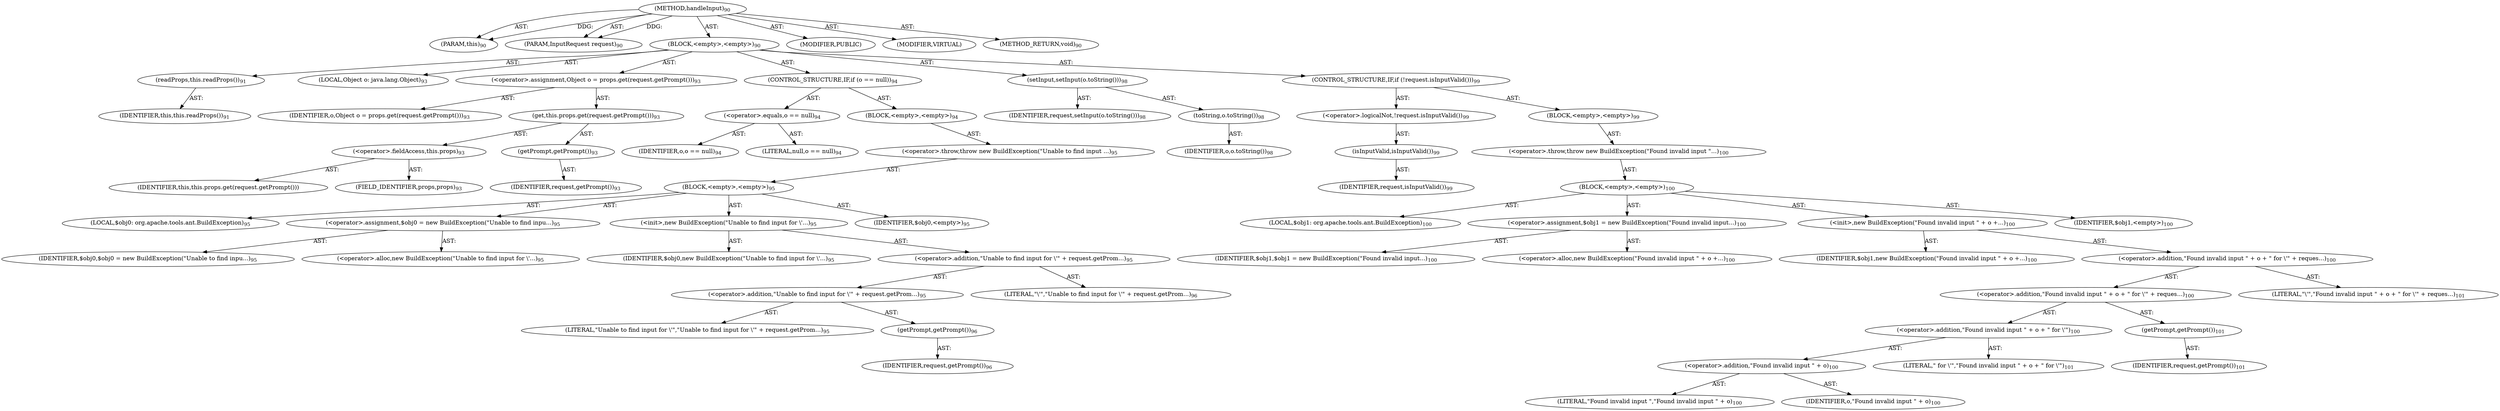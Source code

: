 digraph "handleInput" {  
"111669149697" [label = <(METHOD,handleInput)<SUB>90</SUB>> ]
"115964116992" [label = <(PARAM,this)<SUB>90</SUB>> ]
"115964116994" [label = <(PARAM,InputRequest request)<SUB>90</SUB>> ]
"25769803777" [label = <(BLOCK,&lt;empty&gt;,&lt;empty&gt;)<SUB>90</SUB>> ]
"30064771074" [label = <(readProps,this.readProps())<SUB>91</SUB>> ]
"68719476736" [label = <(IDENTIFIER,this,this.readProps())<SUB>91</SUB>> ]
"94489280512" [label = <(LOCAL,Object o: java.lang.Object)<SUB>93</SUB>> ]
"30064771075" [label = <(&lt;operator&gt;.assignment,Object o = props.get(request.getPrompt()))<SUB>93</SUB>> ]
"68719476738" [label = <(IDENTIFIER,o,Object o = props.get(request.getPrompt()))<SUB>93</SUB>> ]
"30064771076" [label = <(get,this.props.get(request.getPrompt()))<SUB>93</SUB>> ]
"30064771077" [label = <(&lt;operator&gt;.fieldAccess,this.props)<SUB>93</SUB>> ]
"68719476739" [label = <(IDENTIFIER,this,this.props.get(request.getPrompt()))> ]
"55834574849" [label = <(FIELD_IDENTIFIER,props,props)<SUB>93</SUB>> ]
"30064771078" [label = <(getPrompt,getPrompt())<SUB>93</SUB>> ]
"68719476740" [label = <(IDENTIFIER,request,getPrompt())<SUB>93</SUB>> ]
"47244640256" [label = <(CONTROL_STRUCTURE,IF,if (o == null))<SUB>94</SUB>> ]
"30064771079" [label = <(&lt;operator&gt;.equals,o == null)<SUB>94</SUB>> ]
"68719476741" [label = <(IDENTIFIER,o,o == null)<SUB>94</SUB>> ]
"90194313217" [label = <(LITERAL,null,o == null)<SUB>94</SUB>> ]
"25769803778" [label = <(BLOCK,&lt;empty&gt;,&lt;empty&gt;)<SUB>94</SUB>> ]
"30064771080" [label = <(&lt;operator&gt;.throw,throw new BuildException(&quot;Unable to find input ...)<SUB>95</SUB>> ]
"25769803779" [label = <(BLOCK,&lt;empty&gt;,&lt;empty&gt;)<SUB>95</SUB>> ]
"94489280513" [label = <(LOCAL,$obj0: org.apache.tools.ant.BuildException)<SUB>95</SUB>> ]
"30064771081" [label = <(&lt;operator&gt;.assignment,$obj0 = new BuildException(&quot;Unable to find inpu...)<SUB>95</SUB>> ]
"68719476742" [label = <(IDENTIFIER,$obj0,$obj0 = new BuildException(&quot;Unable to find inpu...)<SUB>95</SUB>> ]
"30064771082" [label = <(&lt;operator&gt;.alloc,new BuildException(&quot;Unable to find input for \'...)<SUB>95</SUB>> ]
"30064771083" [label = <(&lt;init&gt;,new BuildException(&quot;Unable to find input for \'...)<SUB>95</SUB>> ]
"68719476743" [label = <(IDENTIFIER,$obj0,new BuildException(&quot;Unable to find input for \'...)<SUB>95</SUB>> ]
"30064771084" [label = <(&lt;operator&gt;.addition,&quot;Unable to find input for \'&quot; + request.getProm...)<SUB>95</SUB>> ]
"30064771085" [label = <(&lt;operator&gt;.addition,&quot;Unable to find input for \'&quot; + request.getProm...)<SUB>95</SUB>> ]
"90194313218" [label = <(LITERAL,&quot;Unable to find input for \'&quot;,&quot;Unable to find input for \'&quot; + request.getProm...)<SUB>95</SUB>> ]
"30064771086" [label = <(getPrompt,getPrompt())<SUB>96</SUB>> ]
"68719476744" [label = <(IDENTIFIER,request,getPrompt())<SUB>96</SUB>> ]
"90194313219" [label = <(LITERAL,&quot;\'&quot;,&quot;Unable to find input for \'&quot; + request.getProm...)<SUB>96</SUB>> ]
"68719476745" [label = <(IDENTIFIER,$obj0,&lt;empty&gt;)<SUB>95</SUB>> ]
"30064771087" [label = <(setInput,setInput(o.toString()))<SUB>98</SUB>> ]
"68719476746" [label = <(IDENTIFIER,request,setInput(o.toString()))<SUB>98</SUB>> ]
"30064771088" [label = <(toString,o.toString())<SUB>98</SUB>> ]
"68719476747" [label = <(IDENTIFIER,o,o.toString())<SUB>98</SUB>> ]
"47244640257" [label = <(CONTROL_STRUCTURE,IF,if (!request.isInputValid()))<SUB>99</SUB>> ]
"30064771089" [label = <(&lt;operator&gt;.logicalNot,!request.isInputValid())<SUB>99</SUB>> ]
"30064771090" [label = <(isInputValid,isInputValid())<SUB>99</SUB>> ]
"68719476748" [label = <(IDENTIFIER,request,isInputValid())<SUB>99</SUB>> ]
"25769803780" [label = <(BLOCK,&lt;empty&gt;,&lt;empty&gt;)<SUB>99</SUB>> ]
"30064771091" [label = <(&lt;operator&gt;.throw,throw new BuildException(&quot;Found invalid input &quot;...)<SUB>100</SUB>> ]
"25769803781" [label = <(BLOCK,&lt;empty&gt;,&lt;empty&gt;)<SUB>100</SUB>> ]
"94489280514" [label = <(LOCAL,$obj1: org.apache.tools.ant.BuildException)<SUB>100</SUB>> ]
"30064771092" [label = <(&lt;operator&gt;.assignment,$obj1 = new BuildException(&quot;Found invalid input...)<SUB>100</SUB>> ]
"68719476749" [label = <(IDENTIFIER,$obj1,$obj1 = new BuildException(&quot;Found invalid input...)<SUB>100</SUB>> ]
"30064771093" [label = <(&lt;operator&gt;.alloc,new BuildException(&quot;Found invalid input &quot; + o +...)<SUB>100</SUB>> ]
"30064771094" [label = <(&lt;init&gt;,new BuildException(&quot;Found invalid input &quot; + o +...)<SUB>100</SUB>> ]
"68719476750" [label = <(IDENTIFIER,$obj1,new BuildException(&quot;Found invalid input &quot; + o +...)<SUB>100</SUB>> ]
"30064771095" [label = <(&lt;operator&gt;.addition,&quot;Found invalid input &quot; + o + &quot; for \'&quot; + reques...)<SUB>100</SUB>> ]
"30064771096" [label = <(&lt;operator&gt;.addition,&quot;Found invalid input &quot; + o + &quot; for \'&quot; + reques...)<SUB>100</SUB>> ]
"30064771097" [label = <(&lt;operator&gt;.addition,&quot;Found invalid input &quot; + o + &quot; for \'&quot;)<SUB>100</SUB>> ]
"30064771098" [label = <(&lt;operator&gt;.addition,&quot;Found invalid input &quot; + o)<SUB>100</SUB>> ]
"90194313220" [label = <(LITERAL,&quot;Found invalid input &quot;,&quot;Found invalid input &quot; + o)<SUB>100</SUB>> ]
"68719476751" [label = <(IDENTIFIER,o,&quot;Found invalid input &quot; + o)<SUB>100</SUB>> ]
"90194313221" [label = <(LITERAL,&quot; for \'&quot;,&quot;Found invalid input &quot; + o + &quot; for \'&quot;)<SUB>101</SUB>> ]
"30064771099" [label = <(getPrompt,getPrompt())<SUB>101</SUB>> ]
"68719476752" [label = <(IDENTIFIER,request,getPrompt())<SUB>101</SUB>> ]
"90194313222" [label = <(LITERAL,&quot;\'&quot;,&quot;Found invalid input &quot; + o + &quot; for \'&quot; + reques...)<SUB>101</SUB>> ]
"68719476753" [label = <(IDENTIFIER,$obj1,&lt;empty&gt;)<SUB>100</SUB>> ]
"133143986181" [label = <(MODIFIER,PUBLIC)> ]
"133143986182" [label = <(MODIFIER,VIRTUAL)> ]
"128849018881" [label = <(METHOD_RETURN,void)<SUB>90</SUB>> ]
  "111669149697" -> "115964116992"  [ label = "AST: "] 
  "111669149697" -> "115964116994"  [ label = "AST: "] 
  "111669149697" -> "25769803777"  [ label = "AST: "] 
  "111669149697" -> "133143986181"  [ label = "AST: "] 
  "111669149697" -> "133143986182"  [ label = "AST: "] 
  "111669149697" -> "128849018881"  [ label = "AST: "] 
  "25769803777" -> "30064771074"  [ label = "AST: "] 
  "25769803777" -> "94489280512"  [ label = "AST: "] 
  "25769803777" -> "30064771075"  [ label = "AST: "] 
  "25769803777" -> "47244640256"  [ label = "AST: "] 
  "25769803777" -> "30064771087"  [ label = "AST: "] 
  "25769803777" -> "47244640257"  [ label = "AST: "] 
  "30064771074" -> "68719476736"  [ label = "AST: "] 
  "30064771075" -> "68719476738"  [ label = "AST: "] 
  "30064771075" -> "30064771076"  [ label = "AST: "] 
  "30064771076" -> "30064771077"  [ label = "AST: "] 
  "30064771076" -> "30064771078"  [ label = "AST: "] 
  "30064771077" -> "68719476739"  [ label = "AST: "] 
  "30064771077" -> "55834574849"  [ label = "AST: "] 
  "30064771078" -> "68719476740"  [ label = "AST: "] 
  "47244640256" -> "30064771079"  [ label = "AST: "] 
  "47244640256" -> "25769803778"  [ label = "AST: "] 
  "30064771079" -> "68719476741"  [ label = "AST: "] 
  "30064771079" -> "90194313217"  [ label = "AST: "] 
  "25769803778" -> "30064771080"  [ label = "AST: "] 
  "30064771080" -> "25769803779"  [ label = "AST: "] 
  "25769803779" -> "94489280513"  [ label = "AST: "] 
  "25769803779" -> "30064771081"  [ label = "AST: "] 
  "25769803779" -> "30064771083"  [ label = "AST: "] 
  "25769803779" -> "68719476745"  [ label = "AST: "] 
  "30064771081" -> "68719476742"  [ label = "AST: "] 
  "30064771081" -> "30064771082"  [ label = "AST: "] 
  "30064771083" -> "68719476743"  [ label = "AST: "] 
  "30064771083" -> "30064771084"  [ label = "AST: "] 
  "30064771084" -> "30064771085"  [ label = "AST: "] 
  "30064771084" -> "90194313219"  [ label = "AST: "] 
  "30064771085" -> "90194313218"  [ label = "AST: "] 
  "30064771085" -> "30064771086"  [ label = "AST: "] 
  "30064771086" -> "68719476744"  [ label = "AST: "] 
  "30064771087" -> "68719476746"  [ label = "AST: "] 
  "30064771087" -> "30064771088"  [ label = "AST: "] 
  "30064771088" -> "68719476747"  [ label = "AST: "] 
  "47244640257" -> "30064771089"  [ label = "AST: "] 
  "47244640257" -> "25769803780"  [ label = "AST: "] 
  "30064771089" -> "30064771090"  [ label = "AST: "] 
  "30064771090" -> "68719476748"  [ label = "AST: "] 
  "25769803780" -> "30064771091"  [ label = "AST: "] 
  "30064771091" -> "25769803781"  [ label = "AST: "] 
  "25769803781" -> "94489280514"  [ label = "AST: "] 
  "25769803781" -> "30064771092"  [ label = "AST: "] 
  "25769803781" -> "30064771094"  [ label = "AST: "] 
  "25769803781" -> "68719476753"  [ label = "AST: "] 
  "30064771092" -> "68719476749"  [ label = "AST: "] 
  "30064771092" -> "30064771093"  [ label = "AST: "] 
  "30064771094" -> "68719476750"  [ label = "AST: "] 
  "30064771094" -> "30064771095"  [ label = "AST: "] 
  "30064771095" -> "30064771096"  [ label = "AST: "] 
  "30064771095" -> "90194313222"  [ label = "AST: "] 
  "30064771096" -> "30064771097"  [ label = "AST: "] 
  "30064771096" -> "30064771099"  [ label = "AST: "] 
  "30064771097" -> "30064771098"  [ label = "AST: "] 
  "30064771097" -> "90194313221"  [ label = "AST: "] 
  "30064771098" -> "90194313220"  [ label = "AST: "] 
  "30064771098" -> "68719476751"  [ label = "AST: "] 
  "30064771099" -> "68719476752"  [ label = "AST: "] 
  "111669149697" -> "115964116992"  [ label = "DDG: "] 
  "111669149697" -> "115964116994"  [ label = "DDG: "] 
}
